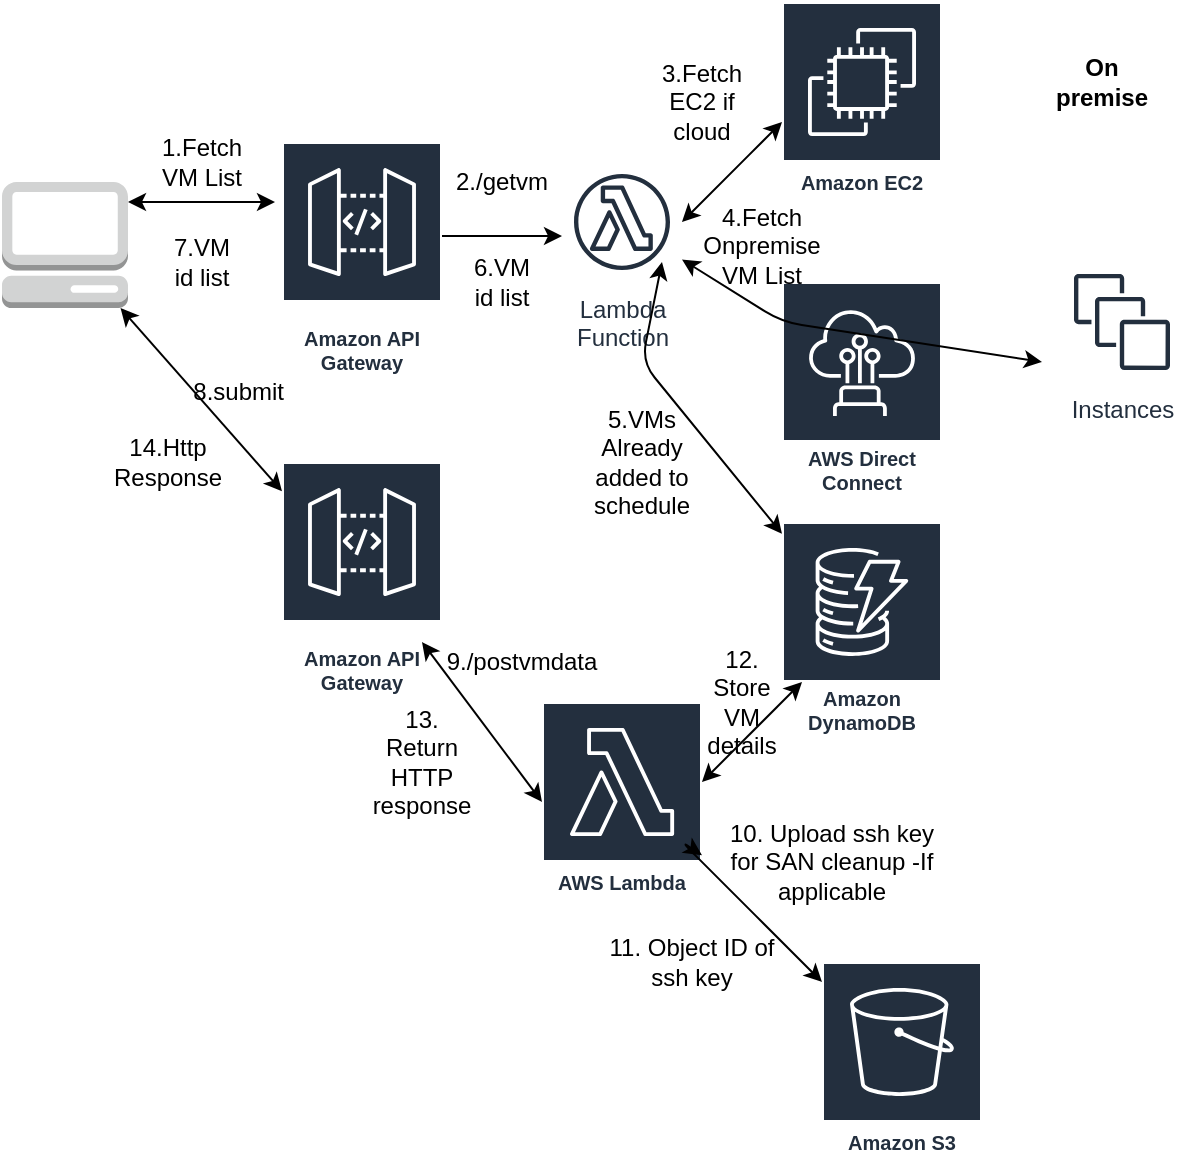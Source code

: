 <mxfile version="14.8.6" type="github">
  <diagram id="dFEMBiAQDfq9aI7LGW4W" name="Page-1">
    <mxGraphModel dx="1632" dy="1536" grid="1" gridSize="10" guides="1" tooltips="1" connect="1" arrows="1" fold="1" page="1" pageScale="1" pageWidth="850" pageHeight="1100" math="0" shadow="0">
      <root>
        <mxCell id="0" />
        <mxCell id="1" parent="0" />
        <mxCell id="fIrhu684fTIpMeampoxX-4" style="edgeStyle=orthogonalEdgeStyle;rounded=0;orthogonalLoop=1;jettySize=auto;html=1;exitX=0.5;exitY=1;exitDx=0;exitDy=0;exitPerimeter=0;startArrow=none;" edge="1" parent="1" source="fIrhu684fTIpMeampoxX-20">
          <mxGeometry relative="1" as="geometry">
            <mxPoint x="158.25" y="143.5" as="sourcePoint" />
            <mxPoint x="158.25" y="143.5" as="targetPoint" />
            <Array as="points">
              <mxPoint x="158" y="97" />
            </Array>
          </mxGeometry>
        </mxCell>
        <mxCell id="fIrhu684fTIpMeampoxX-9" value="" style="outlineConnect=0;dashed=0;verticalLabelPosition=bottom;verticalAlign=top;align=center;html=1;shape=mxgraph.aws3.management_console;fillColor=#D2D3D3;gradientColor=none;" vertex="1" parent="1">
          <mxGeometry x="-10" y="70" width="63" height="63" as="geometry" />
        </mxCell>
        <mxCell id="fIrhu684fTIpMeampoxX-12" value="" style="endArrow=classic;startArrow=classic;html=1;" edge="1" parent="1">
          <mxGeometry width="50" height="50" relative="1" as="geometry">
            <mxPoint x="196.5" y="97" as="sourcePoint" />
            <mxPoint x="270" y="97" as="targetPoint" />
          </mxGeometry>
        </mxCell>
        <mxCell id="fIrhu684fTIpMeampoxX-13" value="" style="endArrow=classic;startArrow=classic;html=1;" edge="1" parent="1">
          <mxGeometry width="50" height="50" relative="1" as="geometry">
            <mxPoint x="53" y="80" as="sourcePoint" />
            <mxPoint x="126.5" y="80" as="targetPoint" />
          </mxGeometry>
        </mxCell>
        <mxCell id="fIrhu684fTIpMeampoxX-16" value="Amazon EC2" style="outlineConnect=0;fontColor=#232F3E;gradientColor=none;strokeColor=#ffffff;fillColor=#232F3E;dashed=0;verticalLabelPosition=middle;verticalAlign=bottom;align=center;html=1;whiteSpace=wrap;fontSize=10;fontStyle=1;spacing=3;shape=mxgraph.aws4.productIcon;prIcon=mxgraph.aws4.ec2;" vertex="1" parent="1">
          <mxGeometry x="380" y="-20" width="80" height="100" as="geometry" />
        </mxCell>
        <mxCell id="fIrhu684fTIpMeampoxX-17" value="Lambda&#xa;Function" style="outlineConnect=0;fontColor=#232F3E;gradientColor=none;strokeColor=#232F3E;fillColor=#ffffff;dashed=0;verticalLabelPosition=bottom;verticalAlign=top;align=center;html=1;fontSize=12;fontStyle=0;aspect=fixed;shape=mxgraph.aws4.resourceIcon;resIcon=mxgraph.aws4.lambda_function;" vertex="1" parent="1">
          <mxGeometry x="270" y="60" width="60" height="60" as="geometry" />
        </mxCell>
        <mxCell id="fIrhu684fTIpMeampoxX-18" value="Instances" style="outlineConnect=0;fontColor=#232F3E;gradientColor=none;strokeColor=#232F3E;fillColor=#ffffff;dashed=0;verticalLabelPosition=bottom;verticalAlign=top;align=center;html=1;fontSize=12;fontStyle=0;aspect=fixed;shape=mxgraph.aws4.resourceIcon;resIcon=mxgraph.aws4.instances;" vertex="1" parent="1">
          <mxGeometry x="520" y="110" width="60" height="60" as="geometry" />
        </mxCell>
        <mxCell id="fIrhu684fTIpMeampoxX-19" value="Amazon DynamoDB" style="outlineConnect=0;fontColor=#232F3E;gradientColor=none;strokeColor=#ffffff;fillColor=#232F3E;dashed=0;verticalLabelPosition=middle;verticalAlign=bottom;align=center;html=1;whiteSpace=wrap;fontSize=10;fontStyle=1;spacing=3;shape=mxgraph.aws4.productIcon;prIcon=mxgraph.aws4.dynamodb;" vertex="1" parent="1">
          <mxGeometry x="380" y="240" width="80" height="110" as="geometry" />
        </mxCell>
        <mxCell id="fIrhu684fTIpMeampoxX-20" value="Amazon API Gateway" style="outlineConnect=0;fontColor=#232F3E;gradientColor=none;strokeColor=#ffffff;fillColor=#232F3E;dashed=0;verticalLabelPosition=middle;verticalAlign=bottom;align=center;html=1;whiteSpace=wrap;fontSize=10;fontStyle=1;spacing=3;shape=mxgraph.aws4.productIcon;prIcon=mxgraph.aws4.api_gateway;" vertex="1" parent="1">
          <mxGeometry x="130" y="50" width="80" height="120" as="geometry" />
        </mxCell>
        <mxCell id="fIrhu684fTIpMeampoxX-22" value="AWS Direct Connect" style="outlineConnect=0;fontColor=#232F3E;gradientColor=none;strokeColor=#ffffff;fillColor=#232F3E;dashed=0;verticalLabelPosition=middle;verticalAlign=bottom;align=center;html=1;whiteSpace=wrap;fontSize=10;fontStyle=1;spacing=3;shape=mxgraph.aws4.productIcon;prIcon=mxgraph.aws4.direct_connect;" vertex="1" parent="1">
          <mxGeometry x="380" y="120" width="80" height="110" as="geometry" />
        </mxCell>
        <mxCell id="fIrhu684fTIpMeampoxX-24" value="&lt;b&gt;On premise&lt;/b&gt;" style="text;html=1;strokeColor=none;fillColor=none;align=center;verticalAlign=middle;whiteSpace=wrap;rounded=0;" vertex="1" parent="1">
          <mxGeometry x="520" y="10" width="40" height="20" as="geometry" />
        </mxCell>
        <mxCell id="fIrhu684fTIpMeampoxX-25" value="" style="endArrow=classic;startArrow=classic;html=1;" edge="1" parent="1">
          <mxGeometry width="50" height="50" relative="1" as="geometry">
            <mxPoint x="330" y="90" as="sourcePoint" />
            <mxPoint x="380" y="40" as="targetPoint" />
            <Array as="points">
              <mxPoint x="370" y="50" />
            </Array>
          </mxGeometry>
        </mxCell>
        <mxCell id="fIrhu684fTIpMeampoxX-26" value="" style="endArrow=classic;startArrow=classic;html=1;" edge="1" parent="1" source="fIrhu684fTIpMeampoxX-17">
          <mxGeometry width="50" height="50" relative="1" as="geometry">
            <mxPoint x="340" y="160" as="sourcePoint" />
            <mxPoint x="510" y="160" as="targetPoint" />
            <Array as="points">
              <mxPoint x="380" y="140" />
            </Array>
          </mxGeometry>
        </mxCell>
        <mxCell id="fIrhu684fTIpMeampoxX-28" value="" style="endArrow=classic;startArrow=classic;html=1;" edge="1" parent="1" target="fIrhu684fTIpMeampoxX-19">
          <mxGeometry width="50" height="50" relative="1" as="geometry">
            <mxPoint x="320" y="110" as="sourcePoint" />
            <mxPoint x="330" y="230" as="targetPoint" />
            <Array as="points">
              <mxPoint x="310" y="160" />
            </Array>
          </mxGeometry>
        </mxCell>
        <mxCell id="fIrhu684fTIpMeampoxX-29" value="1.Fetch VM List" style="text;html=1;strokeColor=none;fillColor=none;align=center;verticalAlign=middle;whiteSpace=wrap;rounded=0;" vertex="1" parent="1">
          <mxGeometry x="70" y="50" width="40" height="20" as="geometry" />
        </mxCell>
        <mxCell id="fIrhu684fTIpMeampoxX-30" value="2./getvm" style="text;html=1;strokeColor=none;fillColor=none;align=center;verticalAlign=middle;whiteSpace=wrap;rounded=0;" vertex="1" parent="1">
          <mxGeometry x="220" y="60" width="40" height="20" as="geometry" />
        </mxCell>
        <mxCell id="fIrhu684fTIpMeampoxX-31" value="3.Fetch EC2 if cloud" style="text;html=1;strokeColor=none;fillColor=none;align=center;verticalAlign=middle;whiteSpace=wrap;rounded=0;" vertex="1" parent="1">
          <mxGeometry x="320" y="20" width="40" height="20" as="geometry" />
        </mxCell>
        <mxCell id="fIrhu684fTIpMeampoxX-32" value="4.Fetch Onpremise VM List" style="text;html=1;strokeColor=none;fillColor=none;align=center;verticalAlign=middle;whiteSpace=wrap;rounded=0;" vertex="1" parent="1">
          <mxGeometry x="350" y="91.5" width="40" height="20" as="geometry" />
        </mxCell>
        <mxCell id="fIrhu684fTIpMeampoxX-33" value="5.VMs Already added to schedule" style="text;html=1;strokeColor=none;fillColor=none;align=center;verticalAlign=middle;whiteSpace=wrap;rounded=0;" vertex="1" parent="1">
          <mxGeometry x="290" y="200" width="40" height="20" as="geometry" />
        </mxCell>
        <mxCell id="fIrhu684fTIpMeampoxX-35" value="6.VM id list" style="text;html=1;strokeColor=none;fillColor=none;align=center;verticalAlign=middle;whiteSpace=wrap;rounded=0;" vertex="1" parent="1">
          <mxGeometry x="220" y="110" width="40" height="20" as="geometry" />
        </mxCell>
        <mxCell id="fIrhu684fTIpMeampoxX-39" value="7.VM id list" style="text;html=1;strokeColor=none;fillColor=none;align=center;verticalAlign=middle;whiteSpace=wrap;rounded=0;" vertex="1" parent="1">
          <mxGeometry x="70" y="100" width="40" height="20" as="geometry" />
        </mxCell>
        <mxCell id="fIrhu684fTIpMeampoxX-40" value="Amazon API Gateway" style="outlineConnect=0;fontColor=#232F3E;gradientColor=none;strokeColor=#ffffff;fillColor=#232F3E;dashed=0;verticalLabelPosition=middle;verticalAlign=bottom;align=center;html=1;whiteSpace=wrap;fontSize=10;fontStyle=1;spacing=3;shape=mxgraph.aws4.productIcon;prIcon=mxgraph.aws4.api_gateway;" vertex="1" parent="1">
          <mxGeometry x="130" y="210" width="80" height="120" as="geometry" />
        </mxCell>
        <mxCell id="fIrhu684fTIpMeampoxX-41" value="" style="endArrow=classic;startArrow=classic;html=1;" edge="1" parent="1" source="fIrhu684fTIpMeampoxX-9" target="fIrhu684fTIpMeampoxX-40">
          <mxGeometry width="50" height="50" relative="1" as="geometry">
            <mxPoint x="53" y="180" as="sourcePoint" />
            <mxPoint x="103" y="130" as="targetPoint" />
          </mxGeometry>
        </mxCell>
        <mxCell id="fIrhu684fTIpMeampoxX-43" value="Amazon S3" style="outlineConnect=0;fontColor=#232F3E;gradientColor=none;strokeColor=#ffffff;fillColor=#232F3E;dashed=0;verticalLabelPosition=middle;verticalAlign=bottom;align=center;html=1;whiteSpace=wrap;fontSize=10;fontStyle=1;spacing=3;shape=mxgraph.aws4.productIcon;prIcon=mxgraph.aws4.s3;" vertex="1" parent="1">
          <mxGeometry x="400" y="460" width="80" height="100" as="geometry" />
        </mxCell>
        <mxCell id="fIrhu684fTIpMeampoxX-45" value="AWS Lambda" style="outlineConnect=0;fontColor=#232F3E;gradientColor=none;strokeColor=#ffffff;fillColor=#232F3E;dashed=0;verticalLabelPosition=middle;verticalAlign=bottom;align=center;html=1;whiteSpace=wrap;fontSize=10;fontStyle=1;spacing=3;shape=mxgraph.aws4.productIcon;prIcon=mxgraph.aws4.lambda;" vertex="1" parent="1">
          <mxGeometry x="260" y="330" width="80" height="100" as="geometry" />
        </mxCell>
        <mxCell id="fIrhu684fTIpMeampoxX-46" value="" style="endArrow=classic;startArrow=classic;html=1;exitX=0;exitY=0.5;exitDx=0;exitDy=0;exitPerimeter=0;" edge="1" parent="1" source="fIrhu684fTIpMeampoxX-45">
          <mxGeometry width="50" height="50" relative="1" as="geometry">
            <mxPoint x="220" y="340" as="sourcePoint" />
            <mxPoint x="200" y="300" as="targetPoint" />
          </mxGeometry>
        </mxCell>
        <mxCell id="fIrhu684fTIpMeampoxX-47" value="" style="endArrow=classic;startArrow=classic;html=1;" edge="1" parent="1" source="fIrhu684fTIpMeampoxX-45" target="fIrhu684fTIpMeampoxX-43">
          <mxGeometry width="50" height="50" relative="1" as="geometry">
            <mxPoint x="330" y="460" as="sourcePoint" />
            <mxPoint x="400" y="400" as="targetPoint" />
            <Array as="points">
              <mxPoint x="330" y="400" />
              <mxPoint x="360" y="430" />
            </Array>
          </mxGeometry>
        </mxCell>
        <mxCell id="fIrhu684fTIpMeampoxX-48" value="" style="endArrow=classic;startArrow=classic;html=1;" edge="1" parent="1">
          <mxGeometry width="50" height="50" relative="1" as="geometry">
            <mxPoint x="340" y="370" as="sourcePoint" />
            <mxPoint x="390" y="320" as="targetPoint" />
          </mxGeometry>
        </mxCell>
        <mxCell id="fIrhu684fTIpMeampoxX-49" value="8.submit&amp;nbsp;" style="text;html=1;strokeColor=none;fillColor=none;align=center;verticalAlign=middle;whiteSpace=wrap;rounded=0;" vertex="1" parent="1">
          <mxGeometry x="90" y="165" width="40" height="20" as="geometry" />
        </mxCell>
        <mxCell id="fIrhu684fTIpMeampoxX-50" value="9./postvmdata" style="text;html=1;strokeColor=none;fillColor=none;align=center;verticalAlign=middle;whiteSpace=wrap;rounded=0;" vertex="1" parent="1">
          <mxGeometry x="230" y="300" width="40" height="20" as="geometry" />
        </mxCell>
        <mxCell id="fIrhu684fTIpMeampoxX-51" value="10. Upload ssh key for SAN cleanup -If applicable" style="text;html=1;strokeColor=none;fillColor=none;align=center;verticalAlign=middle;whiteSpace=wrap;rounded=0;" vertex="1" parent="1">
          <mxGeometry x="350" y="400" width="110" height="20" as="geometry" />
        </mxCell>
        <mxCell id="fIrhu684fTIpMeampoxX-55" value="11. Object ID of ssh key" style="text;html=1;strokeColor=none;fillColor=none;align=center;verticalAlign=middle;whiteSpace=wrap;rounded=0;" vertex="1" parent="1">
          <mxGeometry x="290" y="450" width="90" height="20" as="geometry" />
        </mxCell>
        <mxCell id="fIrhu684fTIpMeampoxX-56" value="12. Store VM details" style="text;html=1;strokeColor=none;fillColor=none;align=center;verticalAlign=middle;whiteSpace=wrap;rounded=0;" vertex="1" parent="1">
          <mxGeometry x="340" y="320" width="40" height="20" as="geometry" />
        </mxCell>
        <mxCell id="fIrhu684fTIpMeampoxX-57" value="13. Return HTTP response" style="text;html=1;strokeColor=none;fillColor=none;align=center;verticalAlign=middle;whiteSpace=wrap;rounded=0;" vertex="1" parent="1">
          <mxGeometry x="180" y="350" width="40" height="20" as="geometry" />
        </mxCell>
        <mxCell id="fIrhu684fTIpMeampoxX-58" value="14.Http Response" style="text;html=1;strokeColor=none;fillColor=none;align=center;verticalAlign=middle;whiteSpace=wrap;rounded=0;" vertex="1" parent="1">
          <mxGeometry x="53" y="190" width="40" height="40" as="geometry" />
        </mxCell>
      </root>
    </mxGraphModel>
  </diagram>
</mxfile>
